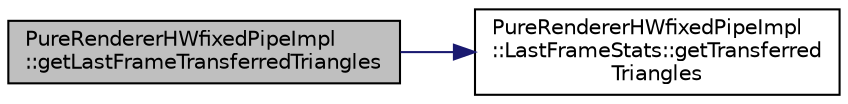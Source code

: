 digraph "PureRendererHWfixedPipeImpl::getLastFrameTransferredTriangles"
{
 // LATEX_PDF_SIZE
  edge [fontname="Helvetica",fontsize="10",labelfontname="Helvetica",labelfontsize="10"];
  node [fontname="Helvetica",fontsize="10",shape=record];
  rankdir="LR";
  Node1 [label="PureRendererHWfixedPipeImpl\l::getLastFrameTransferredTriangles",height=0.2,width=0.4,color="black", fillcolor="grey75", style="filled", fontcolor="black",tooltip="Returns number of transferred triangles in last frame."];
  Node1 -> Node2 [color="midnightblue",fontsize="10",style="solid",fontname="Helvetica"];
  Node2 [label="PureRendererHWfixedPipeImpl\l::LastFrameStats::getTransferred\lTriangles",height=0.2,width=0.4,color="black", fillcolor="white", style="filled",URL="$class_pure_renderer_h_wfixed_pipe_impl_1_1_last_frame_stats.html#ae892047c5e348393b8d9f5e3924926c4",tooltip=" "];
}
